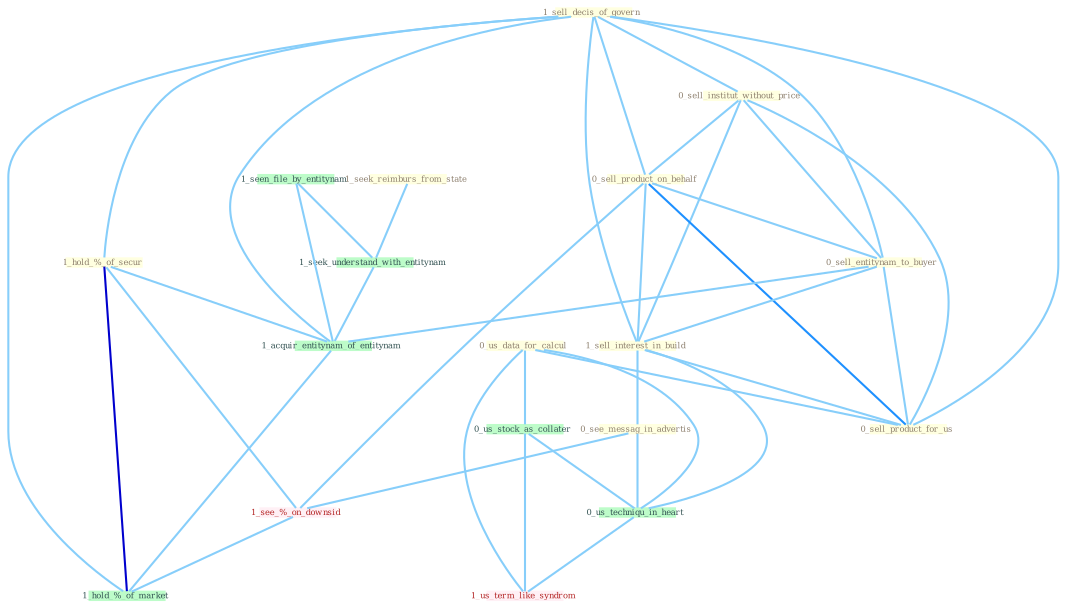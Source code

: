 Graph G{ 
    node
    [shape=polygon,style=filled,width=.5,height=.06,color="#BDFCC9",fixedsize=true,fontsize=4,
    fontcolor="#2f4f4f"];
    {node
    [color="#ffffe0", fontcolor="#8b7d6b"] "1_sell_decis_of_govern " "0_sell_institut_without_price " "1_seek_reimburs_from_state " "1_hold_%_of_secur " "0_sell_product_on_behalf " "0_us_data_for_calcul " "0_sell_entitynam_to_buyer " "1_sell_interest_in_build " "0_see_messag_in_advertis " "0_sell_product_for_us "}
{node [color="#fff0f5", fontcolor="#b22222"] "1_see_%_on_downsid " "1_us_term_like_syndrom "}
edge [color="#B0E2FF"];

	"1_sell_decis_of_govern " -- "0_sell_institut_without_price " [w="1", color="#87cefa" ];
	"1_sell_decis_of_govern " -- "1_hold_%_of_secur " [w="1", color="#87cefa" ];
	"1_sell_decis_of_govern " -- "0_sell_product_on_behalf " [w="1", color="#87cefa" ];
	"1_sell_decis_of_govern " -- "0_sell_entitynam_to_buyer " [w="1", color="#87cefa" ];
	"1_sell_decis_of_govern " -- "1_sell_interest_in_build " [w="1", color="#87cefa" ];
	"1_sell_decis_of_govern " -- "0_sell_product_for_us " [w="1", color="#87cefa" ];
	"1_sell_decis_of_govern " -- "1_acquir_entitynam_of_entitynam " [w="1", color="#87cefa" ];
	"1_sell_decis_of_govern " -- "1_hold_%_of_market " [w="1", color="#87cefa" ];
	"0_sell_institut_without_price " -- "0_sell_product_on_behalf " [w="1", color="#87cefa" ];
	"0_sell_institut_without_price " -- "0_sell_entitynam_to_buyer " [w="1", color="#87cefa" ];
	"0_sell_institut_without_price " -- "1_sell_interest_in_build " [w="1", color="#87cefa" ];
	"0_sell_institut_without_price " -- "0_sell_product_for_us " [w="1", color="#87cefa" ];
	"1_seek_reimburs_from_state " -- "1_seek_understand_with_entitynam " [w="1", color="#87cefa" ];
	"1_hold_%_of_secur " -- "1_acquir_entitynam_of_entitynam " [w="1", color="#87cefa" ];
	"1_hold_%_of_secur " -- "1_see_%_on_downsid " [w="1", color="#87cefa" ];
	"1_hold_%_of_secur " -- "1_hold_%_of_market " [w="3", color="#0000cd" , len=0.6];
	"0_sell_product_on_behalf " -- "0_sell_entitynam_to_buyer " [w="1", color="#87cefa" ];
	"0_sell_product_on_behalf " -- "1_sell_interest_in_build " [w="1", color="#87cefa" ];
	"0_sell_product_on_behalf " -- "0_sell_product_for_us " [w="2", color="#1e90ff" , len=0.8];
	"0_sell_product_on_behalf " -- "1_see_%_on_downsid " [w="1", color="#87cefa" ];
	"0_us_data_for_calcul " -- "0_sell_product_for_us " [w="1", color="#87cefa" ];
	"0_us_data_for_calcul " -- "0_us_stock_as_collater " [w="1", color="#87cefa" ];
	"0_us_data_for_calcul " -- "0_us_techniqu_in_heart " [w="1", color="#87cefa" ];
	"0_us_data_for_calcul " -- "1_us_term_like_syndrom " [w="1", color="#87cefa" ];
	"0_sell_entitynam_to_buyer " -- "1_sell_interest_in_build " [w="1", color="#87cefa" ];
	"0_sell_entitynam_to_buyer " -- "0_sell_product_for_us " [w="1", color="#87cefa" ];
	"0_sell_entitynam_to_buyer " -- "1_acquir_entitynam_of_entitynam " [w="1", color="#87cefa" ];
	"1_sell_interest_in_build " -- "0_see_messag_in_advertis " [w="1", color="#87cefa" ];
	"1_sell_interest_in_build " -- "0_sell_product_for_us " [w="1", color="#87cefa" ];
	"1_sell_interest_in_build " -- "0_us_techniqu_in_heart " [w="1", color="#87cefa" ];
	"0_see_messag_in_advertis " -- "0_us_techniqu_in_heart " [w="1", color="#87cefa" ];
	"0_see_messag_in_advertis " -- "1_see_%_on_downsid " [w="1", color="#87cefa" ];
	"1_seen_file_by_entitynam " -- "1_seek_understand_with_entitynam " [w="1", color="#87cefa" ];
	"1_seen_file_by_entitynam " -- "1_acquir_entitynam_of_entitynam " [w="1", color="#87cefa" ];
	"0_us_stock_as_collater " -- "0_us_techniqu_in_heart " [w="1", color="#87cefa" ];
	"0_us_stock_as_collater " -- "1_us_term_like_syndrom " [w="1", color="#87cefa" ];
	"1_seek_understand_with_entitynam " -- "1_acquir_entitynam_of_entitynam " [w="1", color="#87cefa" ];
	"1_acquir_entitynam_of_entitynam " -- "1_hold_%_of_market " [w="1", color="#87cefa" ];
	"0_us_techniqu_in_heart " -- "1_us_term_like_syndrom " [w="1", color="#87cefa" ];
	"1_see_%_on_downsid " -- "1_hold_%_of_market " [w="1", color="#87cefa" ];
}